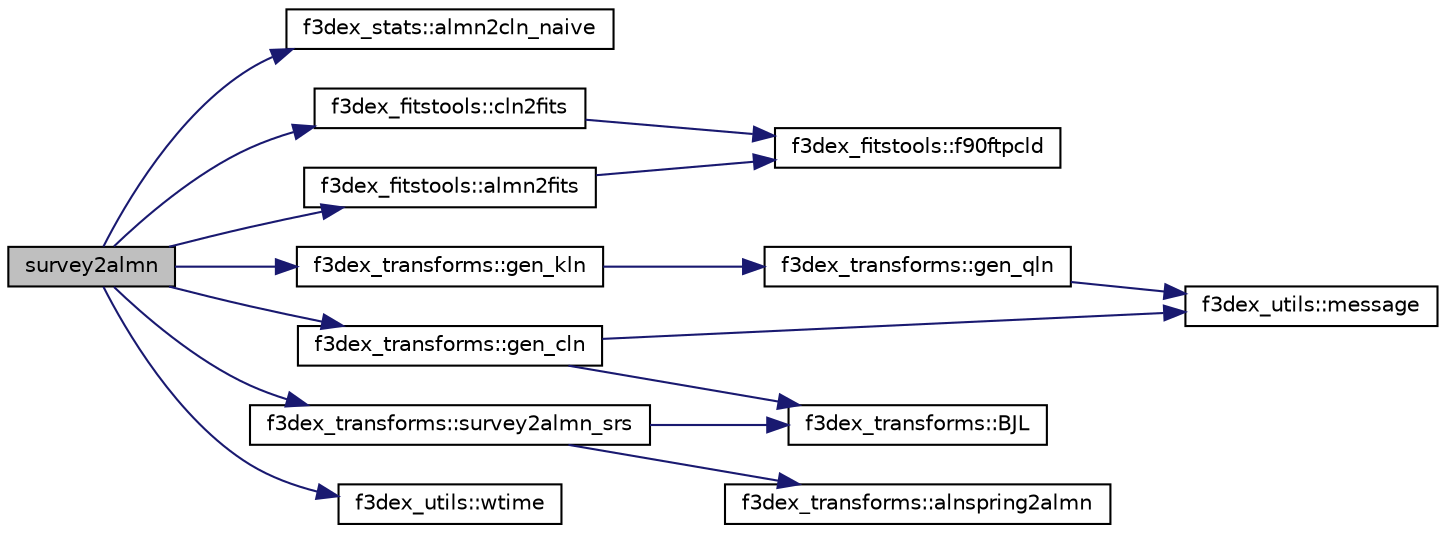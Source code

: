 digraph G
{
  edge [fontname="Helvetica",fontsize="10",labelfontname="Helvetica",labelfontsize="10"];
  node [fontname="Helvetica",fontsize="10",shape=record];
  rankdir=LR;
  Node1 [label="survey2almn",height=0.2,width=0.4,color="black", fillcolor="grey75", style="filled" fontcolor="black"];
  Node1 -> Node2 [color="midnightblue",fontsize="10",style="solid"];
  Node2 [label="f3dex_stats::almn2cln_naive",height=0.2,width=0.4,color="black", fillcolor="white", style="filled",URL="$namespacef3dex__stats.html#af82543b20c426be1736a4fed0d1ca80c",tooltip="Naive estimator for the almn&#39;s."];
  Node1 -> Node3 [color="midnightblue",fontsize="10",style="solid"];
  Node3 [label="f3dex_fitstools::almn2fits",height=0.2,width=0.4,color="black", fillcolor="white", style="filled",URL="$namespacef3dex__fitstools.html#a3bb8fd149a1c137d3176d484e28bbef0",tooltip="Write a_lmn&#39;s to file."];
  Node3 -> Node4 [color="midnightblue",fontsize="10",style="solid"];
  Node4 [label="f3dex_fitstools::f90ftpcld",height=0.2,width=0.4,color="black", fillcolor="white", style="filled",URL="$namespacef3dex__fitstools.html#a83e1158f828e86e43f1dc68bc0e7c59b"];
  Node1 -> Node5 [color="midnightblue",fontsize="10",style="solid"];
  Node5 [label="f3dex_fitstools::cln2fits",height=0.2,width=0.4,color="black", fillcolor="white", style="filled",URL="$namespacef3dex__fitstools.html#aab1f14e65c2837494cb15ff4fd54b372",tooltip="Write power spectrum to file."];
  Node5 -> Node4 [color="midnightblue",fontsize="10",style="solid"];
  Node1 -> Node6 [color="midnightblue",fontsize="10",style="solid"];
  Node6 [label="f3dex_transforms::gen_cln",height=0.2,width=0.4,color="black", fillcolor="white", style="filled",URL="$namespacef3dex__transforms.html#aa6cd797c56b97503bf2d52131f6e5554",tooltip="Computes series of normalization coefficients."];
  Node6 -> Node7 [color="midnightblue",fontsize="10",style="solid"];
  Node7 [label="f3dex_transforms::BJL",height=0.2,width=0.4,color="black", fillcolor="white", style="filled",URL="$namespacef3dex__transforms.html#a9b68481c890d75c3e3f4cbd4a7109830",tooltip="Compute the value of the l-th order spherical bessel FUNCTION at x."];
  Node6 -> Node8 [color="midnightblue",fontsize="10",style="solid"];
  Node8 [label="f3dex_utils::message",height=0.2,width=0.4,color="black", fillcolor="white", style="filled",URL="$namespacef3dex__utils.html#a92226ca7c662562058c56ba005f6fc36",tooltip="Print preformated messages."];
  Node1 -> Node9 [color="midnightblue",fontsize="10",style="solid"];
  Node9 [label="f3dex_transforms::gen_kln",height=0.2,width=0.4,color="black", fillcolor="white", style="filled",URL="$namespacef3dex__transforms.html#a4b80bc7cad52998fd0aff935a1695ee7",tooltip="Computes k spectrum."];
  Node9 -> Node10 [color="midnightblue",fontsize="10",style="solid"];
  Node10 [label="f3dex_transforms::gen_qln",height=0.2,width=0.4,color="black", fillcolor="white", style="filled",URL="$namespacef3dex__transforms.html#a02b926f933d186f2c9d9ab6d478a1601",tooltip="Computes series of roots of Bessel functions."];
  Node10 -> Node8 [color="midnightblue",fontsize="10",style="solid"];
  Node1 -> Node11 [color="midnightblue",fontsize="10",style="solid"];
  Node11 [label="f3dex_transforms::survey2almn_srs",height=0.2,width=0.4,color="black", fillcolor="white", style="filled",URL="$namespacef3dex__transforms.html#ae19f381573ccd64c64102bbd4181483f",tooltip="Performs the Fourier-Bessel decomposition (backward algorithm) of a discrete survey."];
  Node11 -> Node12 [color="midnightblue",fontsize="10",style="solid"];
  Node12 [label="f3dex_transforms::alnspring2almn",height=0.2,width=0.4,color="black", fillcolor="white", style="filled",URL="$namespacef3dex__transforms.html#aef309274871cf8eb0405b63f14ab26a2"];
  Node11 -> Node7 [color="midnightblue",fontsize="10",style="solid"];
  Node1 -> Node13 [color="midnightblue",fontsize="10",style="solid"];
  Node13 [label="f3dex_utils::wtime",height=0.2,width=0.4,color="black", fillcolor="white", style="filled",URL="$namespacef3dex__utils.html#ac5aa172010ec6cd9bd4c5273904b0405",tooltip="Measures system time."];
}

